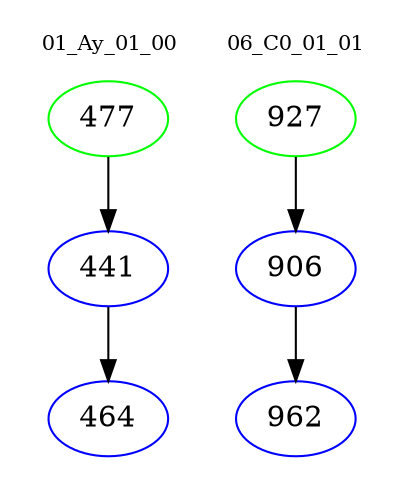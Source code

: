 digraph{
subgraph cluster_0 {
color = white
label = "01_Ay_01_00";
fontsize=10;
T0_477 [label="477", color="green"]
T0_477 -> T0_441 [color="black"]
T0_441 [label="441", color="blue"]
T0_441 -> T0_464 [color="black"]
T0_464 [label="464", color="blue"]
}
subgraph cluster_1 {
color = white
label = "06_C0_01_01";
fontsize=10;
T1_927 [label="927", color="green"]
T1_927 -> T1_906 [color="black"]
T1_906 [label="906", color="blue"]
T1_906 -> T1_962 [color="black"]
T1_962 [label="962", color="blue"]
}
}
